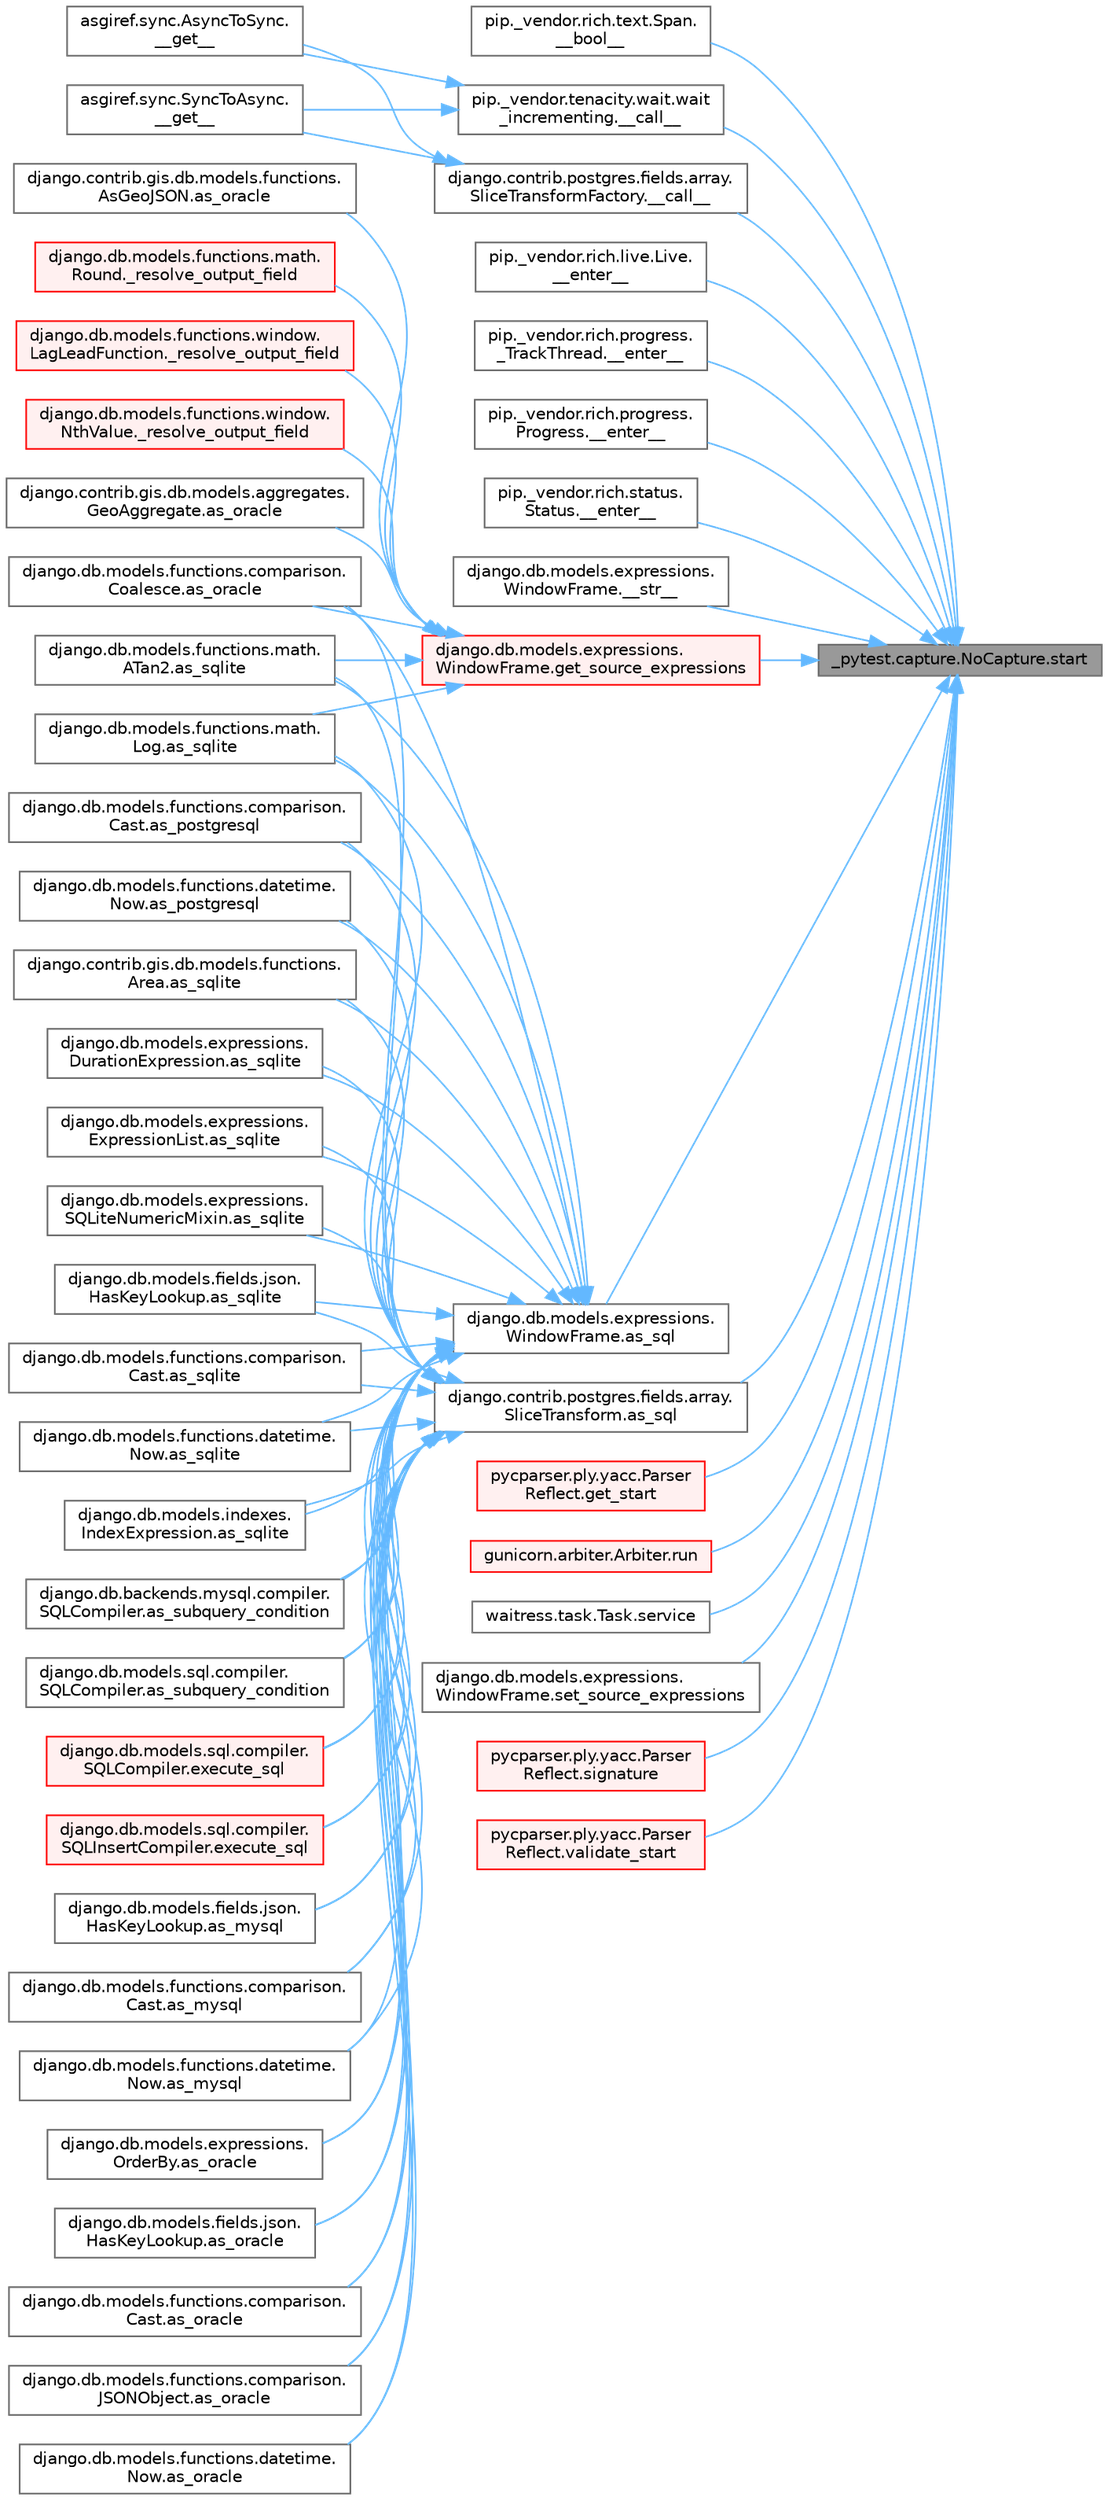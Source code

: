 digraph "_pytest.capture.NoCapture.start"
{
 // LATEX_PDF_SIZE
  bgcolor="transparent";
  edge [fontname=Helvetica,fontsize=10,labelfontname=Helvetica,labelfontsize=10];
  node [fontname=Helvetica,fontsize=10,shape=box,height=0.2,width=0.4];
  rankdir="RL";
  Node1 [id="Node000001",label="_pytest.capture.NoCapture.start",height=0.2,width=0.4,color="gray40", fillcolor="grey60", style="filled", fontcolor="black",tooltip=" "];
  Node1 -> Node2 [id="edge1_Node000001_Node000002",dir="back",color="steelblue1",style="solid",tooltip=" "];
  Node2 [id="Node000002",label="pip._vendor.rich.text.Span.\l__bool__",height=0.2,width=0.4,color="grey40", fillcolor="white", style="filled",URL="$classpip_1_1__vendor_1_1rich_1_1text_1_1_span.html#a46697beb32db6e5087af9c77058189fa",tooltip=" "];
  Node1 -> Node3 [id="edge2_Node000001_Node000003",dir="back",color="steelblue1",style="solid",tooltip=" "];
  Node3 [id="Node000003",label="django.contrib.postgres.fields.array.\lSliceTransformFactory.__call__",height=0.2,width=0.4,color="grey40", fillcolor="white", style="filled",URL="$classdjango_1_1contrib_1_1postgres_1_1fields_1_1array_1_1_slice_transform_factory.html#a60af1a96b18ed40dfdbacea43f36a5ab",tooltip=" "];
  Node3 -> Node4 [id="edge3_Node000003_Node000004",dir="back",color="steelblue1",style="solid",tooltip=" "];
  Node4 [id="Node000004",label="asgiref.sync.AsyncToSync.\l__get__",height=0.2,width=0.4,color="grey40", fillcolor="white", style="filled",URL="$classasgiref_1_1sync_1_1_async_to_sync.html#a23e9ef7a73da98dad9e3f4e65846969b",tooltip=" "];
  Node3 -> Node5 [id="edge4_Node000003_Node000005",dir="back",color="steelblue1",style="solid",tooltip=" "];
  Node5 [id="Node000005",label="asgiref.sync.SyncToAsync.\l__get__",height=0.2,width=0.4,color="grey40", fillcolor="white", style="filled",URL="$classasgiref_1_1sync_1_1_sync_to_async.html#aebdfbe3f01079a529fd2f39810597381",tooltip=" "];
  Node1 -> Node6 [id="edge5_Node000001_Node000006",dir="back",color="steelblue1",style="solid",tooltip=" "];
  Node6 [id="Node000006",label="pip._vendor.tenacity.wait.wait\l_incrementing.__call__",height=0.2,width=0.4,color="grey40", fillcolor="white", style="filled",URL="$classpip_1_1__vendor_1_1tenacity_1_1wait_1_1wait__incrementing.html#af47b0264325b86a85aa5cfd3b59a28cf",tooltip=" "];
  Node6 -> Node4 [id="edge6_Node000006_Node000004",dir="back",color="steelblue1",style="solid",tooltip=" "];
  Node6 -> Node5 [id="edge7_Node000006_Node000005",dir="back",color="steelblue1",style="solid",tooltip=" "];
  Node1 -> Node7 [id="edge8_Node000001_Node000007",dir="back",color="steelblue1",style="solid",tooltip=" "];
  Node7 [id="Node000007",label="pip._vendor.rich.live.Live.\l__enter__",height=0.2,width=0.4,color="grey40", fillcolor="white", style="filled",URL="$classpip_1_1__vendor_1_1rich_1_1live_1_1_live.html#aa3062fdcd3fb592a064dec1b64674ac5",tooltip=" "];
  Node1 -> Node8 [id="edge9_Node000001_Node000008",dir="back",color="steelblue1",style="solid",tooltip=" "];
  Node8 [id="Node000008",label="pip._vendor.rich.progress.\l_TrackThread.__enter__",height=0.2,width=0.4,color="grey40", fillcolor="white", style="filled",URL="$classpip_1_1__vendor_1_1rich_1_1progress_1_1___track_thread.html#a0b48116fd15e50c04c313a76be81e95d",tooltip=" "];
  Node1 -> Node9 [id="edge10_Node000001_Node000009",dir="back",color="steelblue1",style="solid",tooltip=" "];
  Node9 [id="Node000009",label="pip._vendor.rich.progress.\lProgress.__enter__",height=0.2,width=0.4,color="grey40", fillcolor="white", style="filled",URL="$classpip_1_1__vendor_1_1rich_1_1progress_1_1_progress.html#a4979cbd1c8ed672eeb7a49066392a186",tooltip=" "];
  Node1 -> Node10 [id="edge11_Node000001_Node000010",dir="back",color="steelblue1",style="solid",tooltip=" "];
  Node10 [id="Node000010",label="pip._vendor.rich.status.\lStatus.__enter__",height=0.2,width=0.4,color="grey40", fillcolor="white", style="filled",URL="$classpip_1_1__vendor_1_1rich_1_1status_1_1_status.html#a9c62ad173990d834893f5e97064f9ad7",tooltip=" "];
  Node1 -> Node11 [id="edge12_Node000001_Node000011",dir="back",color="steelblue1",style="solid",tooltip=" "];
  Node11 [id="Node000011",label="django.db.models.expressions.\lWindowFrame.__str__",height=0.2,width=0.4,color="grey40", fillcolor="white", style="filled",URL="$classdjango_1_1db_1_1models_1_1expressions_1_1_window_frame.html#a3e16a0d1fe7c8c0f0079d7ba8aefae7e",tooltip=" "];
  Node1 -> Node12 [id="edge13_Node000001_Node000012",dir="back",color="steelblue1",style="solid",tooltip=" "];
  Node12 [id="Node000012",label="django.contrib.postgres.fields.array.\lSliceTransform.as_sql",height=0.2,width=0.4,color="grey40", fillcolor="white", style="filled",URL="$classdjango_1_1contrib_1_1postgres_1_1fields_1_1array_1_1_slice_transform.html#adc5e91e1d2ce6e9bbee3be2837596d21",tooltip=" "];
  Node12 -> Node13 [id="edge14_Node000012_Node000013",dir="back",color="steelblue1",style="solid",tooltip=" "];
  Node13 [id="Node000013",label="django.db.models.fields.json.\lHasKeyLookup.as_mysql",height=0.2,width=0.4,color="grey40", fillcolor="white", style="filled",URL="$classdjango_1_1db_1_1models_1_1fields_1_1json_1_1_has_key_lookup.html#a10f67427287f2c0ea32513ca6f481e96",tooltip=" "];
  Node12 -> Node14 [id="edge15_Node000012_Node000014",dir="back",color="steelblue1",style="solid",tooltip=" "];
  Node14 [id="Node000014",label="django.db.models.functions.comparison.\lCast.as_mysql",height=0.2,width=0.4,color="grey40", fillcolor="white", style="filled",URL="$classdjango_1_1db_1_1models_1_1functions_1_1comparison_1_1_cast.html#a447737891e955909c6a381529a67a84e",tooltip=" "];
  Node12 -> Node15 [id="edge16_Node000012_Node000015",dir="back",color="steelblue1",style="solid",tooltip=" "];
  Node15 [id="Node000015",label="django.db.models.functions.datetime.\lNow.as_mysql",height=0.2,width=0.4,color="grey40", fillcolor="white", style="filled",URL="$classdjango_1_1db_1_1models_1_1functions_1_1datetime_1_1_now.html#a070a9334fb198086c0c4e96e9725d92b",tooltip=" "];
  Node12 -> Node16 [id="edge17_Node000012_Node000016",dir="back",color="steelblue1",style="solid",tooltip=" "];
  Node16 [id="Node000016",label="django.db.models.expressions.\lOrderBy.as_oracle",height=0.2,width=0.4,color="grey40", fillcolor="white", style="filled",URL="$classdjango_1_1db_1_1models_1_1expressions_1_1_order_by.html#af9b6ede9b0df85d6bcf54f983b3a8f6a",tooltip=" "];
  Node12 -> Node17 [id="edge18_Node000012_Node000017",dir="back",color="steelblue1",style="solid",tooltip=" "];
  Node17 [id="Node000017",label="django.db.models.fields.json.\lHasKeyLookup.as_oracle",height=0.2,width=0.4,color="grey40", fillcolor="white", style="filled",URL="$classdjango_1_1db_1_1models_1_1fields_1_1json_1_1_has_key_lookup.html#afbb88aa4fb23b3ec3acdc695c2f52398",tooltip=" "];
  Node12 -> Node18 [id="edge19_Node000012_Node000018",dir="back",color="steelblue1",style="solid",tooltip=" "];
  Node18 [id="Node000018",label="django.db.models.functions.comparison.\lCast.as_oracle",height=0.2,width=0.4,color="grey40", fillcolor="white", style="filled",URL="$classdjango_1_1db_1_1models_1_1functions_1_1comparison_1_1_cast.html#ad466cd7ca85dc257d9e2718f41a263ec",tooltip=" "];
  Node12 -> Node19 [id="edge20_Node000012_Node000019",dir="back",color="steelblue1",style="solid",tooltip=" "];
  Node19 [id="Node000019",label="django.db.models.functions.comparison.\lCoalesce.as_oracle",height=0.2,width=0.4,color="grey40", fillcolor="white", style="filled",URL="$classdjango_1_1db_1_1models_1_1functions_1_1comparison_1_1_coalesce.html#a1bbeea180ef3ef4d8ba5d51d33d6ef85",tooltip=" "];
  Node12 -> Node20 [id="edge21_Node000012_Node000020",dir="back",color="steelblue1",style="solid",tooltip=" "];
  Node20 [id="Node000020",label="django.db.models.functions.comparison.\lJSONObject.as_oracle",height=0.2,width=0.4,color="grey40", fillcolor="white", style="filled",URL="$classdjango_1_1db_1_1models_1_1functions_1_1comparison_1_1_j_s_o_n_object.html#a4b4fa1161d27b0a9bbbdd0370e9af364",tooltip=" "];
  Node12 -> Node21 [id="edge22_Node000012_Node000021",dir="back",color="steelblue1",style="solid",tooltip=" "];
  Node21 [id="Node000021",label="django.db.models.functions.datetime.\lNow.as_oracle",height=0.2,width=0.4,color="grey40", fillcolor="white", style="filled",URL="$classdjango_1_1db_1_1models_1_1functions_1_1datetime_1_1_now.html#ad5e1ae918a5c4d39f675f98280440538",tooltip=" "];
  Node12 -> Node22 [id="edge23_Node000012_Node000022",dir="back",color="steelblue1",style="solid",tooltip=" "];
  Node22 [id="Node000022",label="django.db.models.functions.comparison.\lCast.as_postgresql",height=0.2,width=0.4,color="grey40", fillcolor="white", style="filled",URL="$classdjango_1_1db_1_1models_1_1functions_1_1comparison_1_1_cast.html#ae51aa6aa6fe8ca7064d8bca2f8e05188",tooltip=" "];
  Node12 -> Node23 [id="edge24_Node000012_Node000023",dir="back",color="steelblue1",style="solid",tooltip=" "];
  Node23 [id="Node000023",label="django.db.models.functions.datetime.\lNow.as_postgresql",height=0.2,width=0.4,color="grey40", fillcolor="white", style="filled",URL="$classdjango_1_1db_1_1models_1_1functions_1_1datetime_1_1_now.html#af1402a88867fc6d69f3f56f655f37fca",tooltip=" "];
  Node12 -> Node24 [id="edge25_Node000012_Node000024",dir="back",color="steelblue1",style="solid",tooltip=" "];
  Node24 [id="Node000024",label="django.contrib.gis.db.models.functions.\lArea.as_sqlite",height=0.2,width=0.4,color="grey40", fillcolor="white", style="filled",URL="$classdjango_1_1contrib_1_1gis_1_1db_1_1models_1_1functions_1_1_area.html#ab8bfa3d35d4368e04318069dd28bd2ca",tooltip=" "];
  Node12 -> Node25 [id="edge26_Node000012_Node000025",dir="back",color="steelblue1",style="solid",tooltip=" "];
  Node25 [id="Node000025",label="django.db.models.expressions.\lDurationExpression.as_sqlite",height=0.2,width=0.4,color="grey40", fillcolor="white", style="filled",URL="$classdjango_1_1db_1_1models_1_1expressions_1_1_duration_expression.html#a5f33f70ca03904ce9b2e9824652e9fff",tooltip=" "];
  Node12 -> Node26 [id="edge27_Node000012_Node000026",dir="back",color="steelblue1",style="solid",tooltip=" "];
  Node26 [id="Node000026",label="django.db.models.expressions.\lExpressionList.as_sqlite",height=0.2,width=0.4,color="grey40", fillcolor="white", style="filled",URL="$classdjango_1_1db_1_1models_1_1expressions_1_1_expression_list.html#ae577275a98dec786535830e8d24aa13e",tooltip=" "];
  Node12 -> Node27 [id="edge28_Node000012_Node000027",dir="back",color="steelblue1",style="solid",tooltip=" "];
  Node27 [id="Node000027",label="django.db.models.expressions.\lSQLiteNumericMixin.as_sqlite",height=0.2,width=0.4,color="grey40", fillcolor="white", style="filled",URL="$classdjango_1_1db_1_1models_1_1expressions_1_1_s_q_lite_numeric_mixin.html#a7c649b97074b00e095c4ee2b3bc62482",tooltip=" "];
  Node12 -> Node28 [id="edge29_Node000012_Node000028",dir="back",color="steelblue1",style="solid",tooltip=" "];
  Node28 [id="Node000028",label="django.db.models.fields.json.\lHasKeyLookup.as_sqlite",height=0.2,width=0.4,color="grey40", fillcolor="white", style="filled",URL="$classdjango_1_1db_1_1models_1_1fields_1_1json_1_1_has_key_lookup.html#aaa01efd0fa197e203c40f6f05b000141",tooltip=" "];
  Node12 -> Node29 [id="edge30_Node000012_Node000029",dir="back",color="steelblue1",style="solid",tooltip=" "];
  Node29 [id="Node000029",label="django.db.models.functions.comparison.\lCast.as_sqlite",height=0.2,width=0.4,color="grey40", fillcolor="white", style="filled",URL="$classdjango_1_1db_1_1models_1_1functions_1_1comparison_1_1_cast.html#a1943b51797a168ff6a3ad37005086d8c",tooltip=" "];
  Node12 -> Node30 [id="edge31_Node000012_Node000030",dir="back",color="steelblue1",style="solid",tooltip=" "];
  Node30 [id="Node000030",label="django.db.models.functions.datetime.\lNow.as_sqlite",height=0.2,width=0.4,color="grey40", fillcolor="white", style="filled",URL="$classdjango_1_1db_1_1models_1_1functions_1_1datetime_1_1_now.html#a5525700866738572645141dd6f2ef41c",tooltip=" "];
  Node12 -> Node31 [id="edge32_Node000012_Node000031",dir="back",color="steelblue1",style="solid",tooltip=" "];
  Node31 [id="Node000031",label="django.db.models.functions.math.\lATan2.as_sqlite",height=0.2,width=0.4,color="grey40", fillcolor="white", style="filled",URL="$classdjango_1_1db_1_1models_1_1functions_1_1math_1_1_a_tan2.html#ac343d11000341dfc431de19f416ea4b6",tooltip=" "];
  Node12 -> Node32 [id="edge33_Node000012_Node000032",dir="back",color="steelblue1",style="solid",tooltip=" "];
  Node32 [id="Node000032",label="django.db.models.functions.math.\lLog.as_sqlite",height=0.2,width=0.4,color="grey40", fillcolor="white", style="filled",URL="$classdjango_1_1db_1_1models_1_1functions_1_1math_1_1_log.html#afcc146563033738d87dd1dc17d005111",tooltip=" "];
  Node12 -> Node33 [id="edge34_Node000012_Node000033",dir="back",color="steelblue1",style="solid",tooltip=" "];
  Node33 [id="Node000033",label="django.db.models.indexes.\lIndexExpression.as_sqlite",height=0.2,width=0.4,color="grey40", fillcolor="white", style="filled",URL="$classdjango_1_1db_1_1models_1_1indexes_1_1_index_expression.html#af6e5b161cb97d0b8bce944455e8e0d53",tooltip=" "];
  Node12 -> Node34 [id="edge35_Node000012_Node000034",dir="back",color="steelblue1",style="solid",tooltip=" "];
  Node34 [id="Node000034",label="django.db.backends.mysql.compiler.\lSQLCompiler.as_subquery_condition",height=0.2,width=0.4,color="grey40", fillcolor="white", style="filled",URL="$classdjango_1_1db_1_1backends_1_1mysql_1_1compiler_1_1_s_q_l_compiler.html#ab79da4712a24ed75ce13002a54fe8d46",tooltip=" "];
  Node12 -> Node35 [id="edge36_Node000012_Node000035",dir="back",color="steelblue1",style="solid",tooltip=" "];
  Node35 [id="Node000035",label="django.db.models.sql.compiler.\lSQLCompiler.as_subquery_condition",height=0.2,width=0.4,color="grey40", fillcolor="white", style="filled",URL="$classdjango_1_1db_1_1models_1_1sql_1_1compiler_1_1_s_q_l_compiler.html#a78bdce11e05140ed74db8f5463bedfce",tooltip=" "];
  Node12 -> Node36 [id="edge37_Node000012_Node000036",dir="back",color="steelblue1",style="solid",tooltip=" "];
  Node36 [id="Node000036",label="django.db.models.sql.compiler.\lSQLCompiler.execute_sql",height=0.2,width=0.4,color="red", fillcolor="#FFF0F0", style="filled",URL="$classdjango_1_1db_1_1models_1_1sql_1_1compiler_1_1_s_q_l_compiler.html#a07cbbc7958a72203f8ebe9ba29b9356f",tooltip=" "];
  Node12 -> Node40 [id="edge38_Node000012_Node000040",dir="back",color="steelblue1",style="solid",tooltip=" "];
  Node40 [id="Node000040",label="django.db.models.sql.compiler.\lSQLInsertCompiler.execute_sql",height=0.2,width=0.4,color="red", fillcolor="#FFF0F0", style="filled",URL="$classdjango_1_1db_1_1models_1_1sql_1_1compiler_1_1_s_q_l_insert_compiler.html#a59b977e6c439adafa1c3b0092dd7074f",tooltip=" "];
  Node1 -> Node41 [id="edge39_Node000001_Node000041",dir="back",color="steelblue1",style="solid",tooltip=" "];
  Node41 [id="Node000041",label="django.db.models.expressions.\lWindowFrame.as_sql",height=0.2,width=0.4,color="grey40", fillcolor="white", style="filled",URL="$classdjango_1_1db_1_1models_1_1expressions_1_1_window_frame.html#ade5c159a9bd4309d1d9232af3fd54807",tooltip=" "];
  Node41 -> Node13 [id="edge40_Node000041_Node000013",dir="back",color="steelblue1",style="solid",tooltip=" "];
  Node41 -> Node14 [id="edge41_Node000041_Node000014",dir="back",color="steelblue1",style="solid",tooltip=" "];
  Node41 -> Node15 [id="edge42_Node000041_Node000015",dir="back",color="steelblue1",style="solid",tooltip=" "];
  Node41 -> Node16 [id="edge43_Node000041_Node000016",dir="back",color="steelblue1",style="solid",tooltip=" "];
  Node41 -> Node17 [id="edge44_Node000041_Node000017",dir="back",color="steelblue1",style="solid",tooltip=" "];
  Node41 -> Node18 [id="edge45_Node000041_Node000018",dir="back",color="steelblue1",style="solid",tooltip=" "];
  Node41 -> Node19 [id="edge46_Node000041_Node000019",dir="back",color="steelblue1",style="solid",tooltip=" "];
  Node41 -> Node20 [id="edge47_Node000041_Node000020",dir="back",color="steelblue1",style="solid",tooltip=" "];
  Node41 -> Node21 [id="edge48_Node000041_Node000021",dir="back",color="steelblue1",style="solid",tooltip=" "];
  Node41 -> Node22 [id="edge49_Node000041_Node000022",dir="back",color="steelblue1",style="solid",tooltip=" "];
  Node41 -> Node23 [id="edge50_Node000041_Node000023",dir="back",color="steelblue1",style="solid",tooltip=" "];
  Node41 -> Node24 [id="edge51_Node000041_Node000024",dir="back",color="steelblue1",style="solid",tooltip=" "];
  Node41 -> Node25 [id="edge52_Node000041_Node000025",dir="back",color="steelblue1",style="solid",tooltip=" "];
  Node41 -> Node26 [id="edge53_Node000041_Node000026",dir="back",color="steelblue1",style="solid",tooltip=" "];
  Node41 -> Node27 [id="edge54_Node000041_Node000027",dir="back",color="steelblue1",style="solid",tooltip=" "];
  Node41 -> Node28 [id="edge55_Node000041_Node000028",dir="back",color="steelblue1",style="solid",tooltip=" "];
  Node41 -> Node29 [id="edge56_Node000041_Node000029",dir="back",color="steelblue1",style="solid",tooltip=" "];
  Node41 -> Node30 [id="edge57_Node000041_Node000030",dir="back",color="steelblue1",style="solid",tooltip=" "];
  Node41 -> Node31 [id="edge58_Node000041_Node000031",dir="back",color="steelblue1",style="solid",tooltip=" "];
  Node41 -> Node32 [id="edge59_Node000041_Node000032",dir="back",color="steelblue1",style="solid",tooltip=" "];
  Node41 -> Node33 [id="edge60_Node000041_Node000033",dir="back",color="steelblue1",style="solid",tooltip=" "];
  Node41 -> Node34 [id="edge61_Node000041_Node000034",dir="back",color="steelblue1",style="solid",tooltip=" "];
  Node41 -> Node35 [id="edge62_Node000041_Node000035",dir="back",color="steelblue1",style="solid",tooltip=" "];
  Node41 -> Node36 [id="edge63_Node000041_Node000036",dir="back",color="steelblue1",style="solid",tooltip=" "];
  Node41 -> Node40 [id="edge64_Node000041_Node000040",dir="back",color="steelblue1",style="solid",tooltip=" "];
  Node1 -> Node42 [id="edge65_Node000001_Node000042",dir="back",color="steelblue1",style="solid",tooltip=" "];
  Node42 [id="Node000042",label="django.db.models.expressions.\lWindowFrame.get_source_expressions",height=0.2,width=0.4,color="red", fillcolor="#FFF0F0", style="filled",URL="$classdjango_1_1db_1_1models_1_1expressions_1_1_window_frame.html#a4b54c4c9b4c4a68308953d25703a2544",tooltip=" "];
  Node42 -> Node43 [id="edge66_Node000042_Node000043",dir="back",color="steelblue1",style="solid",tooltip=" "];
  Node43 [id="Node000043",label="django.db.models.functions.math.\lRound._resolve_output_field",height=0.2,width=0.4,color="red", fillcolor="#FFF0F0", style="filled",URL="$classdjango_1_1db_1_1models_1_1functions_1_1math_1_1_round.html#aa7b9332c35bc83a0f7055177fb9304e3",tooltip=" "];
  Node42 -> Node1181 [id="edge67_Node000042_Node001181",dir="back",color="steelblue1",style="solid",tooltip=" "];
  Node1181 [id="Node001181",label="django.db.models.functions.window.\lLagLeadFunction._resolve_output_field",height=0.2,width=0.4,color="red", fillcolor="#FFF0F0", style="filled",URL="$classdjango_1_1db_1_1models_1_1functions_1_1window_1_1_lag_lead_function.html#ad9fef4f0de0bae4168483d83bf154eb5",tooltip=" "];
  Node42 -> Node1182 [id="edge68_Node000042_Node001182",dir="back",color="steelblue1",style="solid",tooltip=" "];
  Node1182 [id="Node001182",label="django.db.models.functions.window.\lNthValue._resolve_output_field",height=0.2,width=0.4,color="red", fillcolor="#FFF0F0", style="filled",URL="$classdjango_1_1db_1_1models_1_1functions_1_1window_1_1_nth_value.html#a01f5c13b954177f7f499ab3a354aa38a",tooltip=" "];
  Node42 -> Node356 [id="edge69_Node000042_Node000356",dir="back",color="steelblue1",style="solid",tooltip=" "];
  Node356 [id="Node000356",label="django.contrib.gis.db.models.aggregates.\lGeoAggregate.as_oracle",height=0.2,width=0.4,color="grey40", fillcolor="white", style="filled",URL="$classdjango_1_1contrib_1_1gis_1_1db_1_1models_1_1aggregates_1_1_geo_aggregate.html#a537ce307d50a80a372c22e07a9f25fa6",tooltip=" "];
  Node42 -> Node357 [id="edge70_Node000042_Node000357",dir="back",color="steelblue1",style="solid",tooltip=" "];
  Node357 [id="Node000357",label="django.contrib.gis.db.models.functions.\lAsGeoJSON.as_oracle",height=0.2,width=0.4,color="grey40", fillcolor="white", style="filled",URL="$classdjango_1_1contrib_1_1gis_1_1db_1_1models_1_1functions_1_1_as_geo_j_s_o_n.html#ae6e5acc7a92749f69dc7b18a973ffaae",tooltip=" "];
  Node42 -> Node19 [id="edge71_Node000042_Node000019",dir="back",color="steelblue1",style="solid",tooltip=" "];
  Node42 -> Node31 [id="edge72_Node000042_Node000031",dir="back",color="steelblue1",style="solid",tooltip=" "];
  Node42 -> Node32 [id="edge73_Node000042_Node000032",dir="back",color="steelblue1",style="solid",tooltip=" "];
  Node1 -> Node1369 [id="edge74_Node000001_Node001369",dir="back",color="steelblue1",style="solid",tooltip=" "];
  Node1369 [id="Node001369",label="pycparser.ply.yacc.Parser\lReflect.get_start",height=0.2,width=0.4,color="red", fillcolor="#FFF0F0", style="filled",URL="$classpycparser_1_1ply_1_1yacc_1_1_parser_reflect.html#a47da581cfe4c452d4f2236ae2e32f8a7",tooltip=" "];
  Node1 -> Node1372 [id="edge75_Node000001_Node001372",dir="back",color="steelblue1",style="solid",tooltip=" "];
  Node1372 [id="Node001372",label="gunicorn.arbiter.Arbiter.run",height=0.2,width=0.4,color="red", fillcolor="#FFF0F0", style="filled",URL="$classgunicorn_1_1arbiter_1_1_arbiter.html#a690c034511f5f267e7da7478590701a9",tooltip=" "];
  Node1 -> Node469 [id="edge76_Node000001_Node000469",dir="back",color="steelblue1",style="solid",tooltip=" "];
  Node469 [id="Node000469",label="waitress.task.Task.service",height=0.2,width=0.4,color="grey40", fillcolor="white", style="filled",URL="$classwaitress_1_1task_1_1_task.html#acd61643ab6cfae697f619c48f46e40b6",tooltip=" "];
  Node1 -> Node1373 [id="edge77_Node000001_Node001373",dir="back",color="steelblue1",style="solid",tooltip=" "];
  Node1373 [id="Node001373",label="django.db.models.expressions.\lWindowFrame.set_source_expressions",height=0.2,width=0.4,color="grey40", fillcolor="white", style="filled",URL="$classdjango_1_1db_1_1models_1_1expressions_1_1_window_frame.html#a1fe665f627f1ec2396a68494d20be905",tooltip=" "];
  Node1 -> Node1374 [id="edge78_Node000001_Node001374",dir="back",color="steelblue1",style="solid",tooltip=" "];
  Node1374 [id="Node001374",label="pycparser.ply.yacc.Parser\lReflect.signature",height=0.2,width=0.4,color="red", fillcolor="#FFF0F0", style="filled",URL="$classpycparser_1_1ply_1_1yacc_1_1_parser_reflect.html#a525f61d23491eeae554ac65afedd0a5b",tooltip=" "];
  Node1 -> Node1384 [id="edge79_Node000001_Node001384",dir="back",color="steelblue1",style="solid",tooltip=" "];
  Node1384 [id="Node001384",label="pycparser.ply.yacc.Parser\lReflect.validate_start",height=0.2,width=0.4,color="red", fillcolor="#FFF0F0", style="filled",URL="$classpycparser_1_1ply_1_1yacc_1_1_parser_reflect.html#a5f433e8fcd5e9bd8361b6be3458e8b7f",tooltip=" "];
}
